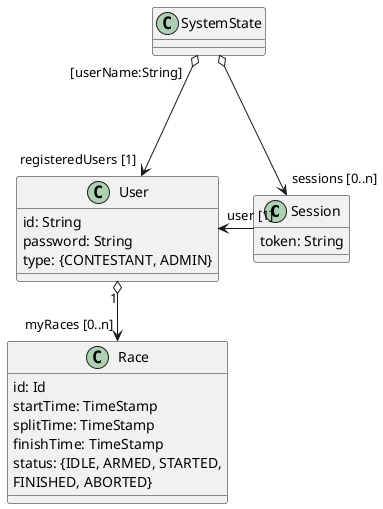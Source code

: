 @startuml

class Session {
  token: String
}

class User {
  id: String
  password: String
  type: {CONTESTANT, ADMIN}
}

class Race {
  id: Id
  startTime: TimeStamp
  splitTime: TimeStamp
  finishTime: TimeStamp
  status: {IDLE, ARMED, STARTED,
  FINISHED, ABORTED}
}

SystemState o--> "sessions [0..n]" Session
SystemState "[userName:String]" o-down--> "registeredUsers [1]" User

Session -left-> "user [1]" User
User "1" o--> "myRaces [0..n]" Race

@enduml
